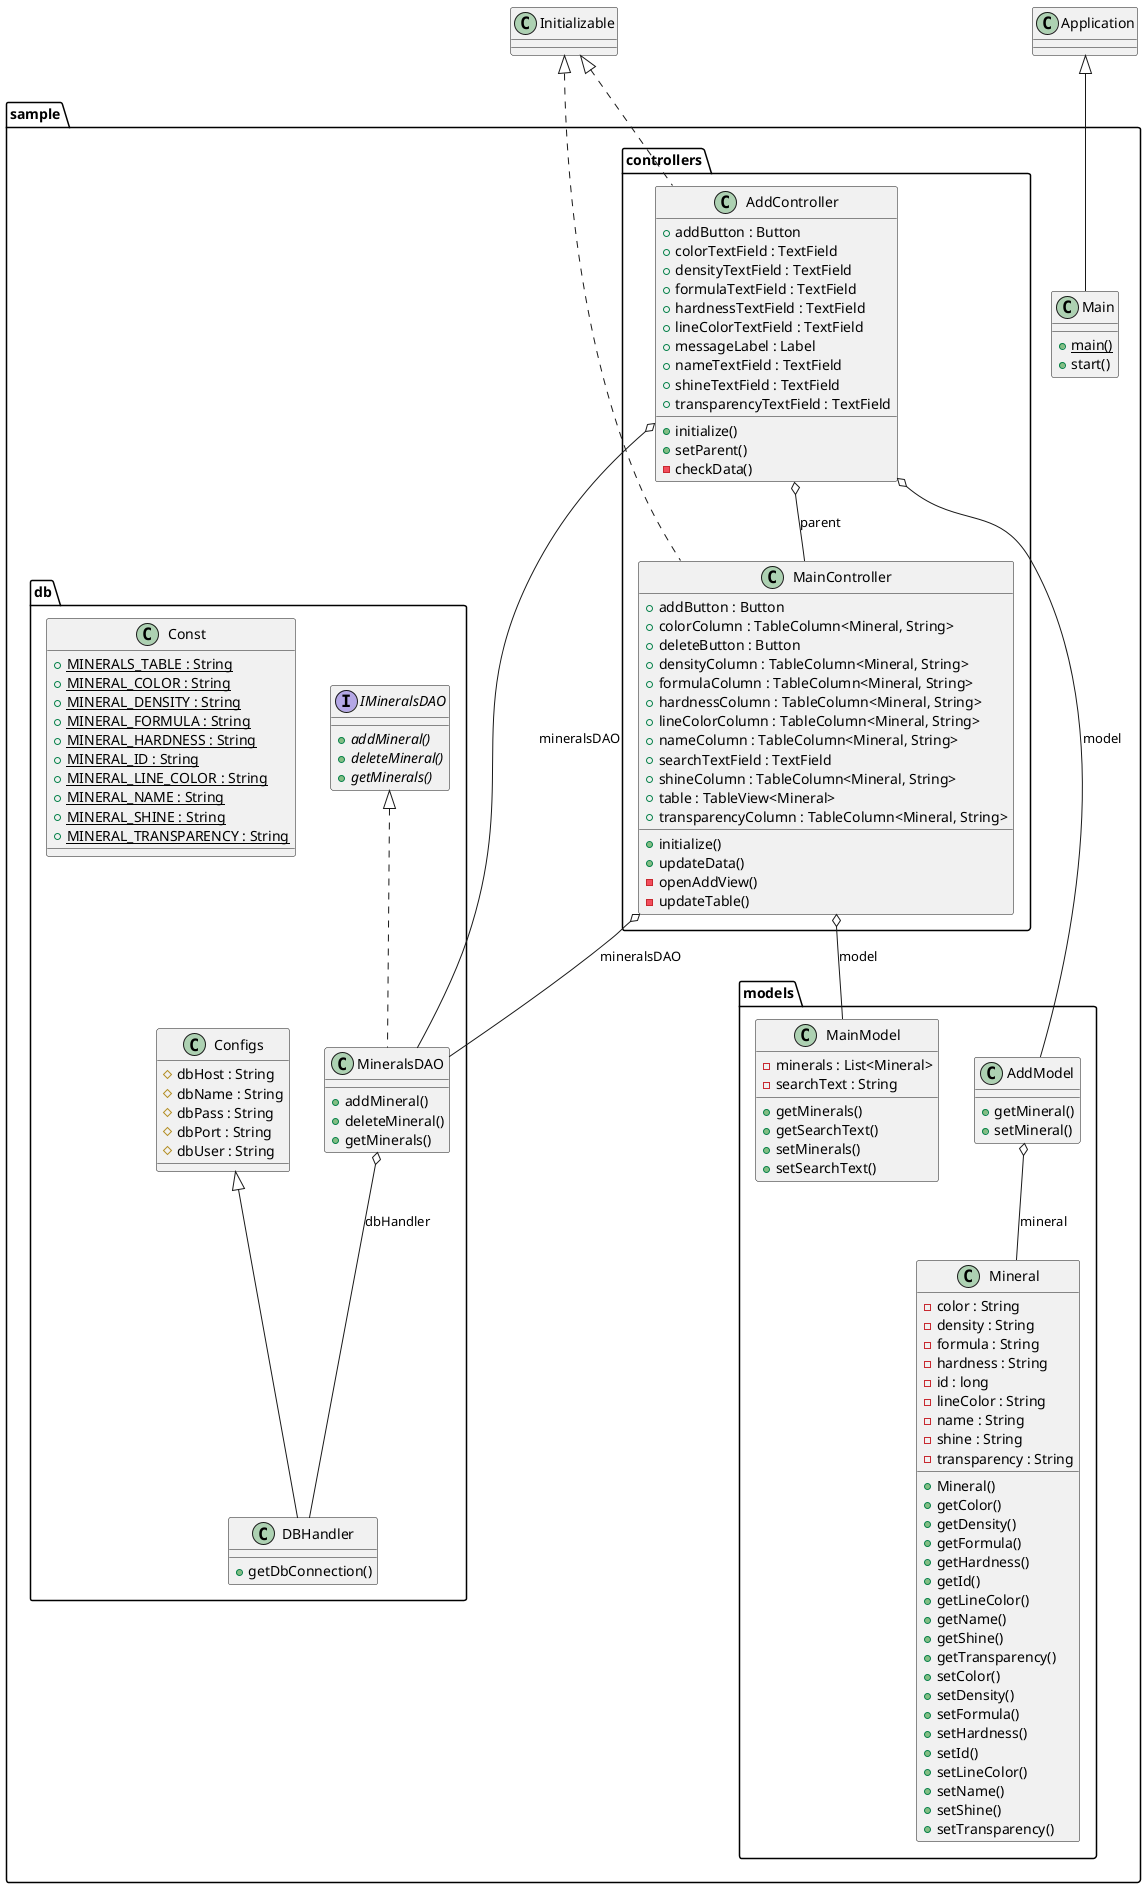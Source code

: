 @startuml

  namespace sample {
    class sample.Main {
      {static} + main()
               + start()
    }
    namespace controllers {
      class sample.controllers.AddController {
                + addButton : Button
                + colorTextField : TextField
                + densityTextField : TextField
                + formulaTextField : TextField
                + hardnessTextField : TextField
                + lineColorTextField : TextField
                + messageLabel : Label
                + nameTextField : TextField
                + shineTextField : TextField
                + transparencyTextField : TextField
                + initialize()
                + setParent()
                - checkData()
      }
      class sample.controllers.MainController {
                            + addButton : Button
                            + colorColumn : TableColumn<Mineral, String>
                            + deleteButton : Button
                            + densityColumn : TableColumn<Mineral, String>
                            + formulaColumn : TableColumn<Mineral, String>
                            + hardnessColumn : TableColumn<Mineral, String>
                            + lineColorColumn : TableColumn<Mineral, String>
                            + nameColumn : TableColumn<Mineral, String>
                            + searchTextField : TextField
                            + shineColumn : TableColumn<Mineral, String>
                            + table : TableView<Mineral>
                            + transparencyColumn : TableColumn<Mineral, String>
                            + initialize()
                            + updateData()
                            - openAddView()
                            - updateTable()
      }
    }
    namespace db {
      class sample.db.Configs {
        # dbHost : String
        # dbName : String
        # dbPass : String
        # dbPort : String
        # dbUser : String
      }
      class sample.db.Const {
        {static} + MINERALS_TABLE : String
        {static} + MINERAL_COLOR : String
        {static} + MINERAL_DENSITY : String
        {static} + MINERAL_FORMULA : String
        {static} + MINERAL_HARDNESS : String
        {static} + MINERAL_ID : String
        {static} + MINERAL_LINE_COLOR : String
        {static} + MINERAL_NAME : String
        {static} + MINERAL_SHINE : String
        {static} + MINERAL_TRANSPARENCY : String
      }
      class sample.db.DBHandler {
        + getDbConnection()
      }
      interface sample.db.IMineralsDAO {
        {abstract} + addMineral()
        {abstract} + deleteMineral()
        {abstract} + getMinerals()
      }
      class sample.db.MineralsDAO {
        + addMineral()
        + deleteMineral()
        + getMinerals()
      }
    }
    namespace models {
      class sample.models.MainModel {
        - minerals : List<Mineral>
        - searchText : String
        + getMinerals()
        + getSearchText()
        + setMinerals()
        + setSearchText()
      }
      class sample.models.AddModel {
        + getMineral()
        + setMineral()
      }
      class sample.models.Mineral {
        - color : String
        - density : String
        - formula : String
        - hardness : String
        - id : long
        - lineColor : String
        - name : String
        - shine : String
        - transparency : String
        + Mineral()
        + getColor()
        + getDensity()
        + getFormula()
        + getHardness()
        + getId()
        + getLineColor()
        + getName()
        + getShine()
        + getTransparency()
        + setColor()
        + setDensity()
        + setFormula()
        + setHardness()
        + setId()
        + setLineColor()
        + setName()
        + setShine()
        + setTransparency()
      }
    }
  }
  sample.Main -up-|> Application
  sample.controllers.AddController .up.|> Initializable
  sample.controllers.AddController o-- sample.db.MineralsDAO : mineralsDAO
  sample.controllers.AddController o-- sample.models.AddModel : model
  sample.controllers.AddController o-- sample.controllers.MainController : parent
  sample.controllers.MainController .up.|> Initializable
  sample.controllers.MainController o-- sample.db.MineralsDAO : mineralsDAO
  sample.controllers.MainController o-- sample.models.MainModel : model
  sample.db.DBHandler -up-|> sample.db.Configs
  sample.db.MineralsDAO .up.|> sample.db.IMineralsDAO
  sample.db.MineralsDAO o-- sample.db.DBHandler : dbHandler
  sample.models.AddModel o-- sample.models.Mineral : mineral
@enduml
